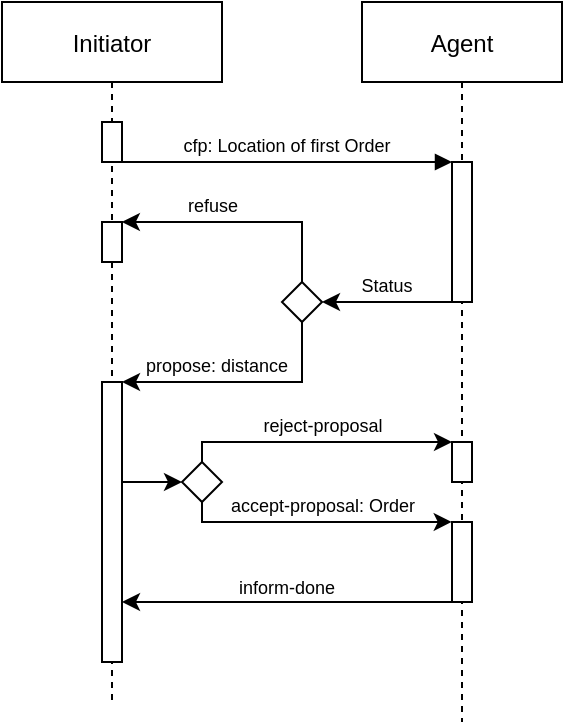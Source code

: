 <mxfile version="20.0.4" type="device"><diagram id="kgpKYQtTHZ0yAKxKKP6v" name="Page-1"><mxGraphModel dx="538" dy="574" grid="1" gridSize="10" guides="1" tooltips="1" connect="1" arrows="1" fold="1" page="1" pageScale="1" pageWidth="850" pageHeight="1100" math="0" shadow="0"><root><mxCell id="0"/><mxCell id="1" parent="0"/><mxCell id="3nuBFxr9cyL0pnOWT2aG-1" value="Initiator" style="shape=umlLifeline;perimeter=lifelinePerimeter;container=1;collapsible=0;recursiveResize=0;rounded=0;shadow=0;strokeWidth=1;" parent="1" vertex="1"><mxGeometry x="120" y="80" width="110" height="350" as="geometry"/></mxCell><mxCell id="3nuBFxr9cyL0pnOWT2aG-2" value="" style="points=[];perimeter=orthogonalPerimeter;rounded=0;shadow=0;strokeWidth=1;" parent="3nuBFxr9cyL0pnOWT2aG-1" vertex="1"><mxGeometry x="50" y="60" width="10" height="20" as="geometry"/></mxCell><mxCell id="cmKI6w8pn4yoo_XXeG5x-5" value="" style="points=[];perimeter=orthogonalPerimeter;rounded=0;shadow=0;strokeWidth=1;" vertex="1" parent="3nuBFxr9cyL0pnOWT2aG-1"><mxGeometry x="50" y="110" width="10" height="20" as="geometry"/></mxCell><mxCell id="cmKI6w8pn4yoo_XXeG5x-7" value="" style="points=[];perimeter=orthogonalPerimeter;rounded=0;shadow=0;strokeWidth=1;" vertex="1" parent="3nuBFxr9cyL0pnOWT2aG-1"><mxGeometry x="50" y="190" width="10" height="140" as="geometry"/></mxCell><mxCell id="cmKI6w8pn4yoo_XXeG5x-11" value="" style="rhombus;whiteSpace=wrap;html=1;" vertex="1" parent="3nuBFxr9cyL0pnOWT2aG-1"><mxGeometry x="90" y="230" width="20" height="20" as="geometry"/></mxCell><mxCell id="cmKI6w8pn4yoo_XXeG5x-9" value="" style="endArrow=classic;html=1;rounded=0;fontSize=9;entryX=0;entryY=0.5;entryDx=0;entryDy=0;" edge="1" parent="3nuBFxr9cyL0pnOWT2aG-1" target="cmKI6w8pn4yoo_XXeG5x-11"><mxGeometry width="50" height="50" relative="1" as="geometry"><mxPoint x="60" y="240" as="sourcePoint"/><mxPoint x="105.5" y="223" as="targetPoint"/><Array as="points"/></mxGeometry></mxCell><mxCell id="3nuBFxr9cyL0pnOWT2aG-5" value="Agent" style="shape=umlLifeline;perimeter=lifelinePerimeter;container=1;collapsible=0;recursiveResize=0;rounded=0;shadow=0;strokeWidth=1;" parent="1" vertex="1"><mxGeometry x="300" y="80" width="100" height="360" as="geometry"/></mxCell><mxCell id="3nuBFxr9cyL0pnOWT2aG-6" value="" style="points=[];perimeter=orthogonalPerimeter;rounded=0;shadow=0;strokeWidth=1;" parent="3nuBFxr9cyL0pnOWT2aG-5" vertex="1"><mxGeometry x="45" y="80" width="10" height="70" as="geometry"/></mxCell><mxCell id="cmKI6w8pn4yoo_XXeG5x-10" value="" style="points=[];perimeter=orthogonalPerimeter;rounded=0;shadow=0;strokeWidth=1;" vertex="1" parent="3nuBFxr9cyL0pnOWT2aG-5"><mxGeometry x="45" y="260" width="10" height="40" as="geometry"/></mxCell><mxCell id="cmKI6w8pn4yoo_XXeG5x-21" value="" style="points=[];perimeter=orthogonalPerimeter;rounded=0;shadow=0;strokeWidth=1;" vertex="1" parent="3nuBFxr9cyL0pnOWT2aG-5"><mxGeometry x="45" y="220" width="10" height="20" as="geometry"/></mxCell><mxCell id="3nuBFxr9cyL0pnOWT2aG-8" value="cfp: Location of first Order" style="verticalAlign=bottom;endArrow=block;entryX=0;entryY=0;shadow=0;strokeWidth=1;fontSize=9;" parent="1" source="3nuBFxr9cyL0pnOWT2aG-2" target="3nuBFxr9cyL0pnOWT2aG-6" edge="1"><mxGeometry relative="1" as="geometry"><mxPoint x="275" y="160" as="sourcePoint"/></mxGeometry></mxCell><mxCell id="cmKI6w8pn4yoo_XXeG5x-2" value="" style="rhombus;whiteSpace=wrap;html=1;" vertex="1" parent="1"><mxGeometry x="260" y="220" width="20" height="20" as="geometry"/></mxCell><mxCell id="cmKI6w8pn4yoo_XXeG5x-1" value="&lt;font style=&quot;font-size: 9px;&quot;&gt;Status&lt;/font&gt;" style="endArrow=classic;html=1;rounded=0;entryX=1;entryY=0.5;entryDx=0;entryDy=0;exitX=-0.011;exitY=1;exitDx=0;exitDy=0;exitPerimeter=0;labelPosition=center;verticalLabelPosition=top;align=center;verticalAlign=bottom;" edge="1" parent="1" source="3nuBFxr9cyL0pnOWT2aG-6" target="cmKI6w8pn4yoo_XXeG5x-2"><mxGeometry width="50" height="50" relative="1" as="geometry"><mxPoint x="290" y="210" as="sourcePoint"/><mxPoint x="300" y="210" as="targetPoint"/></mxGeometry></mxCell><mxCell id="cmKI6w8pn4yoo_XXeG5x-4" value="&lt;font style=&quot;font-size: 9px;&quot;&gt;propose: distance&lt;/font&gt;" style="endArrow=classic;html=1;rounded=0;exitX=0.5;exitY=1;exitDx=0;exitDy=0;labelPosition=center;verticalLabelPosition=top;align=center;verticalAlign=bottom;" edge="1" parent="1" source="cmKI6w8pn4yoo_XXeG5x-2"><mxGeometry x="0.229" width="50" height="50" relative="1" as="geometry"><mxPoint x="280" y="270" as="sourcePoint"/><mxPoint x="180" y="270" as="targetPoint"/><Array as="points"><mxPoint x="270" y="270"/></Array><mxPoint as="offset"/></mxGeometry></mxCell><mxCell id="cmKI6w8pn4yoo_XXeG5x-6" value="" style="endArrow=classic;html=1;rounded=0;exitX=0.5;exitY=0;exitDx=0;exitDy=0;entryX=0.993;entryY=-0.002;entryDx=0;entryDy=0;entryPerimeter=0;" edge="1" parent="1" source="cmKI6w8pn4yoo_XXeG5x-2" target="cmKI6w8pn4yoo_XXeG5x-5"><mxGeometry width="50" height="50" relative="1" as="geometry"><mxPoint x="280" y="230" as="sourcePoint"/><mxPoint x="180" y="190" as="targetPoint"/><Array as="points"><mxPoint x="270" y="190"/></Array></mxGeometry></mxCell><mxCell id="cmKI6w8pn4yoo_XXeG5x-8" value="refuse" style="edgeLabel;html=1;align=center;verticalAlign=bottom;resizable=0;points=[];fontSize=9;labelPosition=center;verticalLabelPosition=top;" vertex="1" connectable="0" parent="cmKI6w8pn4yoo_XXeG5x-6"><mxGeometry x="-0.096" y="-1" relative="1" as="geometry"><mxPoint x="-21" y="1" as="offset"/></mxGeometry></mxCell><mxCell id="cmKI6w8pn4yoo_XXeG5x-12" value="&lt;font style=&quot;font-size: 9px;&quot;&gt;reject-proposal&lt;/font&gt;" style="endArrow=classic;html=1;rounded=0;exitX=0.5;exitY=0;exitDx=0;exitDy=0;labelPosition=center;verticalLabelPosition=top;align=center;verticalAlign=bottom;" edge="1" parent="1" source="cmKI6w8pn4yoo_XXeG5x-11"><mxGeometry x="0.037" width="50" height="50" relative="1" as="geometry"><mxPoint x="295.5" y="350" as="sourcePoint"/><mxPoint x="345.0" y="300" as="targetPoint"/><Array as="points"><mxPoint x="220" y="300"/><mxPoint x="265.5" y="300"/><mxPoint x="285.5" y="300"/></Array><mxPoint as="offset"/></mxGeometry></mxCell><mxCell id="cmKI6w8pn4yoo_XXeG5x-13" value="&lt;font style=&quot;font-size: 9px;&quot;&gt;accept-proposal: Order&lt;br&gt;&lt;/font&gt;" style="endArrow=classic;html=1;rounded=0;exitX=0.5;exitY=1;exitDx=0;exitDy=0;labelPosition=center;verticalLabelPosition=top;align=center;verticalAlign=bottom;entryX=-0.013;entryY=-0.001;entryDx=0;entryDy=0;entryPerimeter=0;" edge="1" parent="1" source="cmKI6w8pn4yoo_XXeG5x-11" target="cmKI6w8pn4yoo_XXeG5x-10"><mxGeometry x="0.038" width="50" height="50" relative="1" as="geometry"><mxPoint x="245.5" y="320" as="sourcePoint"/><mxPoint x="340" y="340" as="targetPoint"/><Array as="points"><mxPoint x="220" y="340"/><mxPoint x="295.5" y="340"/><mxPoint x="330" y="340"/></Array><mxPoint as="offset"/></mxGeometry></mxCell><mxCell id="cmKI6w8pn4yoo_XXeG5x-17" value="" style="endArrow=classic;html=1;rounded=0;" edge="1" parent="1" source="3nuBFxr9cyL0pnOWT2aG-5" target="cmKI6w8pn4yoo_XXeG5x-7"><mxGeometry width="50" height="50" relative="1" as="geometry"><mxPoint x="282.54" y="390.02" as="sourcePoint"/><mxPoint x="180" y="380" as="targetPoint"/><Array as="points"><mxPoint x="283" y="380"/><mxPoint x="260" y="380"/><mxPoint x="190" y="380"/></Array></mxGeometry></mxCell><mxCell id="cmKI6w8pn4yoo_XXeG5x-18" value="inform-done" style="edgeLabel;html=1;align=center;verticalAlign=bottom;resizable=0;points=[];fontSize=9;labelPosition=center;verticalLabelPosition=top;" vertex="1" connectable="0" parent="cmKI6w8pn4yoo_XXeG5x-17"><mxGeometry x="-0.096" y="-1" relative="1" as="geometry"><mxPoint x="-11" y="1" as="offset"/></mxGeometry></mxCell></root></mxGraphModel></diagram></mxfile>
